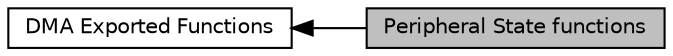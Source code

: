 digraph "Peripheral State functions"
{
  edge [fontname="Helvetica",fontsize="10",labelfontname="Helvetica",labelfontsize="10"];
  node [fontname="Helvetica",fontsize="10",shape=box];
  rankdir=LR;
  Node1 [label="Peripheral State functions",height=0.2,width=0.4,color="black", fillcolor="grey75", style="filled", fontcolor="black",tooltip="Peripheral State functions."];
  Node2 [label="DMA Exported Functions",height=0.2,width=0.4,color="black", fillcolor="white", style="filled",URL="$group___d_m_a___exported___functions.html",tooltip="DMA Exported functions."];
  Node2->Node1 [shape=plaintext, dir="back", style="solid"];
}
